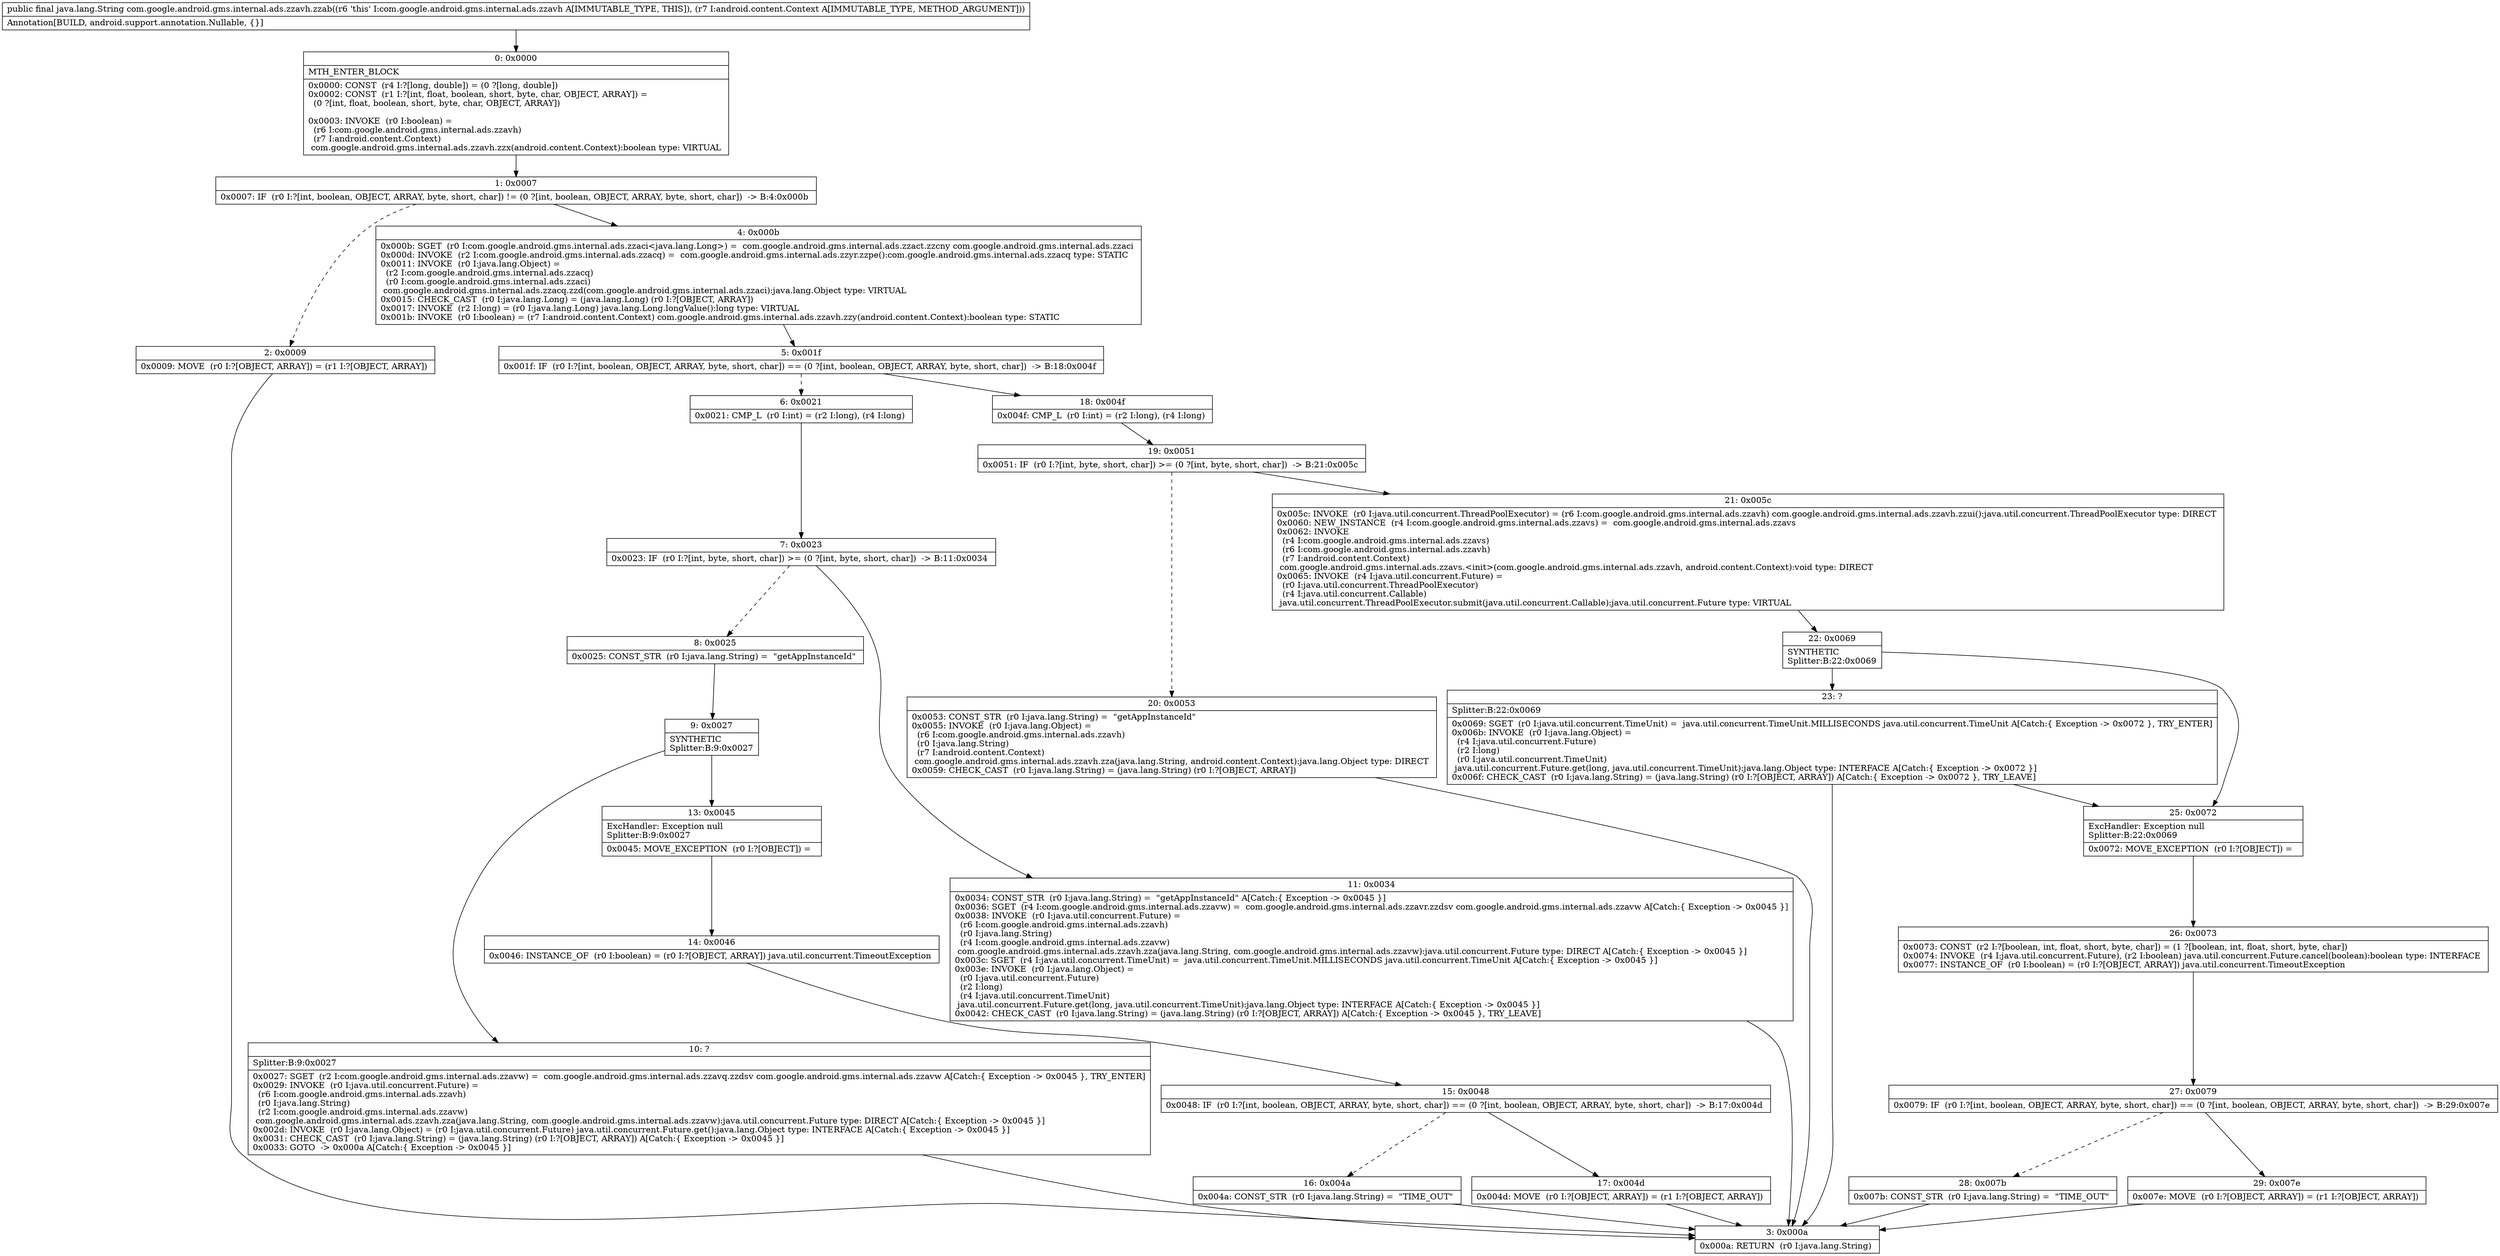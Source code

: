 digraph "CFG forcom.google.android.gms.internal.ads.zzavh.zzab(Landroid\/content\/Context;)Ljava\/lang\/String;" {
Node_0 [shape=record,label="{0\:\ 0x0000|MTH_ENTER_BLOCK\l|0x0000: CONST  (r4 I:?[long, double]) = (0 ?[long, double]) \l0x0002: CONST  (r1 I:?[int, float, boolean, short, byte, char, OBJECT, ARRAY]) = \l  (0 ?[int, float, boolean, short, byte, char, OBJECT, ARRAY])\l \l0x0003: INVOKE  (r0 I:boolean) = \l  (r6 I:com.google.android.gms.internal.ads.zzavh)\l  (r7 I:android.content.Context)\l com.google.android.gms.internal.ads.zzavh.zzx(android.content.Context):boolean type: VIRTUAL \l}"];
Node_1 [shape=record,label="{1\:\ 0x0007|0x0007: IF  (r0 I:?[int, boolean, OBJECT, ARRAY, byte, short, char]) != (0 ?[int, boolean, OBJECT, ARRAY, byte, short, char])  \-\> B:4:0x000b \l}"];
Node_2 [shape=record,label="{2\:\ 0x0009|0x0009: MOVE  (r0 I:?[OBJECT, ARRAY]) = (r1 I:?[OBJECT, ARRAY]) \l}"];
Node_3 [shape=record,label="{3\:\ 0x000a|0x000a: RETURN  (r0 I:java.lang.String) \l}"];
Node_4 [shape=record,label="{4\:\ 0x000b|0x000b: SGET  (r0 I:com.google.android.gms.internal.ads.zzaci\<java.lang.Long\>) =  com.google.android.gms.internal.ads.zzact.zzcny com.google.android.gms.internal.ads.zzaci \l0x000d: INVOKE  (r2 I:com.google.android.gms.internal.ads.zzacq) =  com.google.android.gms.internal.ads.zzyr.zzpe():com.google.android.gms.internal.ads.zzacq type: STATIC \l0x0011: INVOKE  (r0 I:java.lang.Object) = \l  (r2 I:com.google.android.gms.internal.ads.zzacq)\l  (r0 I:com.google.android.gms.internal.ads.zzaci)\l com.google.android.gms.internal.ads.zzacq.zzd(com.google.android.gms.internal.ads.zzaci):java.lang.Object type: VIRTUAL \l0x0015: CHECK_CAST  (r0 I:java.lang.Long) = (java.lang.Long) (r0 I:?[OBJECT, ARRAY]) \l0x0017: INVOKE  (r2 I:long) = (r0 I:java.lang.Long) java.lang.Long.longValue():long type: VIRTUAL \l0x001b: INVOKE  (r0 I:boolean) = (r7 I:android.content.Context) com.google.android.gms.internal.ads.zzavh.zzy(android.content.Context):boolean type: STATIC \l}"];
Node_5 [shape=record,label="{5\:\ 0x001f|0x001f: IF  (r0 I:?[int, boolean, OBJECT, ARRAY, byte, short, char]) == (0 ?[int, boolean, OBJECT, ARRAY, byte, short, char])  \-\> B:18:0x004f \l}"];
Node_6 [shape=record,label="{6\:\ 0x0021|0x0021: CMP_L  (r0 I:int) = (r2 I:long), (r4 I:long) \l}"];
Node_7 [shape=record,label="{7\:\ 0x0023|0x0023: IF  (r0 I:?[int, byte, short, char]) \>= (0 ?[int, byte, short, char])  \-\> B:11:0x0034 \l}"];
Node_8 [shape=record,label="{8\:\ 0x0025|0x0025: CONST_STR  (r0 I:java.lang.String) =  \"getAppInstanceId\" \l}"];
Node_9 [shape=record,label="{9\:\ 0x0027|SYNTHETIC\lSplitter:B:9:0x0027\l}"];
Node_10 [shape=record,label="{10\:\ ?|Splitter:B:9:0x0027\l|0x0027: SGET  (r2 I:com.google.android.gms.internal.ads.zzavw) =  com.google.android.gms.internal.ads.zzavq.zzdsv com.google.android.gms.internal.ads.zzavw A[Catch:\{ Exception \-\> 0x0045 \}, TRY_ENTER]\l0x0029: INVOKE  (r0 I:java.util.concurrent.Future) = \l  (r6 I:com.google.android.gms.internal.ads.zzavh)\l  (r0 I:java.lang.String)\l  (r2 I:com.google.android.gms.internal.ads.zzavw)\l com.google.android.gms.internal.ads.zzavh.zza(java.lang.String, com.google.android.gms.internal.ads.zzavw):java.util.concurrent.Future type: DIRECT A[Catch:\{ Exception \-\> 0x0045 \}]\l0x002d: INVOKE  (r0 I:java.lang.Object) = (r0 I:java.util.concurrent.Future) java.util.concurrent.Future.get():java.lang.Object type: INTERFACE A[Catch:\{ Exception \-\> 0x0045 \}]\l0x0031: CHECK_CAST  (r0 I:java.lang.String) = (java.lang.String) (r0 I:?[OBJECT, ARRAY]) A[Catch:\{ Exception \-\> 0x0045 \}]\l0x0033: GOTO  \-\> 0x000a A[Catch:\{ Exception \-\> 0x0045 \}]\l}"];
Node_11 [shape=record,label="{11\:\ 0x0034|0x0034: CONST_STR  (r0 I:java.lang.String) =  \"getAppInstanceId\" A[Catch:\{ Exception \-\> 0x0045 \}]\l0x0036: SGET  (r4 I:com.google.android.gms.internal.ads.zzavw) =  com.google.android.gms.internal.ads.zzavr.zzdsv com.google.android.gms.internal.ads.zzavw A[Catch:\{ Exception \-\> 0x0045 \}]\l0x0038: INVOKE  (r0 I:java.util.concurrent.Future) = \l  (r6 I:com.google.android.gms.internal.ads.zzavh)\l  (r0 I:java.lang.String)\l  (r4 I:com.google.android.gms.internal.ads.zzavw)\l com.google.android.gms.internal.ads.zzavh.zza(java.lang.String, com.google.android.gms.internal.ads.zzavw):java.util.concurrent.Future type: DIRECT A[Catch:\{ Exception \-\> 0x0045 \}]\l0x003c: SGET  (r4 I:java.util.concurrent.TimeUnit) =  java.util.concurrent.TimeUnit.MILLISECONDS java.util.concurrent.TimeUnit A[Catch:\{ Exception \-\> 0x0045 \}]\l0x003e: INVOKE  (r0 I:java.lang.Object) = \l  (r0 I:java.util.concurrent.Future)\l  (r2 I:long)\l  (r4 I:java.util.concurrent.TimeUnit)\l java.util.concurrent.Future.get(long, java.util.concurrent.TimeUnit):java.lang.Object type: INTERFACE A[Catch:\{ Exception \-\> 0x0045 \}]\l0x0042: CHECK_CAST  (r0 I:java.lang.String) = (java.lang.String) (r0 I:?[OBJECT, ARRAY]) A[Catch:\{ Exception \-\> 0x0045 \}, TRY_LEAVE]\l}"];
Node_13 [shape=record,label="{13\:\ 0x0045|ExcHandler: Exception null\lSplitter:B:9:0x0027\l|0x0045: MOVE_EXCEPTION  (r0 I:?[OBJECT]) =  \l}"];
Node_14 [shape=record,label="{14\:\ 0x0046|0x0046: INSTANCE_OF  (r0 I:boolean) = (r0 I:?[OBJECT, ARRAY]) java.util.concurrent.TimeoutException \l}"];
Node_15 [shape=record,label="{15\:\ 0x0048|0x0048: IF  (r0 I:?[int, boolean, OBJECT, ARRAY, byte, short, char]) == (0 ?[int, boolean, OBJECT, ARRAY, byte, short, char])  \-\> B:17:0x004d \l}"];
Node_16 [shape=record,label="{16\:\ 0x004a|0x004a: CONST_STR  (r0 I:java.lang.String) =  \"TIME_OUT\" \l}"];
Node_17 [shape=record,label="{17\:\ 0x004d|0x004d: MOVE  (r0 I:?[OBJECT, ARRAY]) = (r1 I:?[OBJECT, ARRAY]) \l}"];
Node_18 [shape=record,label="{18\:\ 0x004f|0x004f: CMP_L  (r0 I:int) = (r2 I:long), (r4 I:long) \l}"];
Node_19 [shape=record,label="{19\:\ 0x0051|0x0051: IF  (r0 I:?[int, byte, short, char]) \>= (0 ?[int, byte, short, char])  \-\> B:21:0x005c \l}"];
Node_20 [shape=record,label="{20\:\ 0x0053|0x0053: CONST_STR  (r0 I:java.lang.String) =  \"getAppInstanceId\" \l0x0055: INVOKE  (r0 I:java.lang.Object) = \l  (r6 I:com.google.android.gms.internal.ads.zzavh)\l  (r0 I:java.lang.String)\l  (r7 I:android.content.Context)\l com.google.android.gms.internal.ads.zzavh.zza(java.lang.String, android.content.Context):java.lang.Object type: DIRECT \l0x0059: CHECK_CAST  (r0 I:java.lang.String) = (java.lang.String) (r0 I:?[OBJECT, ARRAY]) \l}"];
Node_21 [shape=record,label="{21\:\ 0x005c|0x005c: INVOKE  (r0 I:java.util.concurrent.ThreadPoolExecutor) = (r6 I:com.google.android.gms.internal.ads.zzavh) com.google.android.gms.internal.ads.zzavh.zzui():java.util.concurrent.ThreadPoolExecutor type: DIRECT \l0x0060: NEW_INSTANCE  (r4 I:com.google.android.gms.internal.ads.zzavs) =  com.google.android.gms.internal.ads.zzavs \l0x0062: INVOKE  \l  (r4 I:com.google.android.gms.internal.ads.zzavs)\l  (r6 I:com.google.android.gms.internal.ads.zzavh)\l  (r7 I:android.content.Context)\l com.google.android.gms.internal.ads.zzavs.\<init\>(com.google.android.gms.internal.ads.zzavh, android.content.Context):void type: DIRECT \l0x0065: INVOKE  (r4 I:java.util.concurrent.Future) = \l  (r0 I:java.util.concurrent.ThreadPoolExecutor)\l  (r4 I:java.util.concurrent.Callable)\l java.util.concurrent.ThreadPoolExecutor.submit(java.util.concurrent.Callable):java.util.concurrent.Future type: VIRTUAL \l}"];
Node_22 [shape=record,label="{22\:\ 0x0069|SYNTHETIC\lSplitter:B:22:0x0069\l}"];
Node_23 [shape=record,label="{23\:\ ?|Splitter:B:22:0x0069\l|0x0069: SGET  (r0 I:java.util.concurrent.TimeUnit) =  java.util.concurrent.TimeUnit.MILLISECONDS java.util.concurrent.TimeUnit A[Catch:\{ Exception \-\> 0x0072 \}, TRY_ENTER]\l0x006b: INVOKE  (r0 I:java.lang.Object) = \l  (r4 I:java.util.concurrent.Future)\l  (r2 I:long)\l  (r0 I:java.util.concurrent.TimeUnit)\l java.util.concurrent.Future.get(long, java.util.concurrent.TimeUnit):java.lang.Object type: INTERFACE A[Catch:\{ Exception \-\> 0x0072 \}]\l0x006f: CHECK_CAST  (r0 I:java.lang.String) = (java.lang.String) (r0 I:?[OBJECT, ARRAY]) A[Catch:\{ Exception \-\> 0x0072 \}, TRY_LEAVE]\l}"];
Node_25 [shape=record,label="{25\:\ 0x0072|ExcHandler: Exception null\lSplitter:B:22:0x0069\l|0x0072: MOVE_EXCEPTION  (r0 I:?[OBJECT]) =  \l}"];
Node_26 [shape=record,label="{26\:\ 0x0073|0x0073: CONST  (r2 I:?[boolean, int, float, short, byte, char]) = (1 ?[boolean, int, float, short, byte, char]) \l0x0074: INVOKE  (r4 I:java.util.concurrent.Future), (r2 I:boolean) java.util.concurrent.Future.cancel(boolean):boolean type: INTERFACE \l0x0077: INSTANCE_OF  (r0 I:boolean) = (r0 I:?[OBJECT, ARRAY]) java.util.concurrent.TimeoutException \l}"];
Node_27 [shape=record,label="{27\:\ 0x0079|0x0079: IF  (r0 I:?[int, boolean, OBJECT, ARRAY, byte, short, char]) == (0 ?[int, boolean, OBJECT, ARRAY, byte, short, char])  \-\> B:29:0x007e \l}"];
Node_28 [shape=record,label="{28\:\ 0x007b|0x007b: CONST_STR  (r0 I:java.lang.String) =  \"TIME_OUT\" \l}"];
Node_29 [shape=record,label="{29\:\ 0x007e|0x007e: MOVE  (r0 I:?[OBJECT, ARRAY]) = (r1 I:?[OBJECT, ARRAY]) \l}"];
MethodNode[shape=record,label="{public final java.lang.String com.google.android.gms.internal.ads.zzavh.zzab((r6 'this' I:com.google.android.gms.internal.ads.zzavh A[IMMUTABLE_TYPE, THIS]), (r7 I:android.content.Context A[IMMUTABLE_TYPE, METHOD_ARGUMENT]))  | Annotation[BUILD, android.support.annotation.Nullable, \{\}]\l}"];
MethodNode -> Node_0;
Node_0 -> Node_1;
Node_1 -> Node_2[style=dashed];
Node_1 -> Node_4;
Node_2 -> Node_3;
Node_4 -> Node_5;
Node_5 -> Node_6[style=dashed];
Node_5 -> Node_18;
Node_6 -> Node_7;
Node_7 -> Node_8[style=dashed];
Node_7 -> Node_11;
Node_8 -> Node_9;
Node_9 -> Node_10;
Node_9 -> Node_13;
Node_10 -> Node_3;
Node_11 -> Node_3;
Node_13 -> Node_14;
Node_14 -> Node_15;
Node_15 -> Node_16[style=dashed];
Node_15 -> Node_17;
Node_16 -> Node_3;
Node_17 -> Node_3;
Node_18 -> Node_19;
Node_19 -> Node_20[style=dashed];
Node_19 -> Node_21;
Node_20 -> Node_3;
Node_21 -> Node_22;
Node_22 -> Node_23;
Node_22 -> Node_25;
Node_23 -> Node_25;
Node_23 -> Node_3;
Node_25 -> Node_26;
Node_26 -> Node_27;
Node_27 -> Node_28[style=dashed];
Node_27 -> Node_29;
Node_28 -> Node_3;
Node_29 -> Node_3;
}

